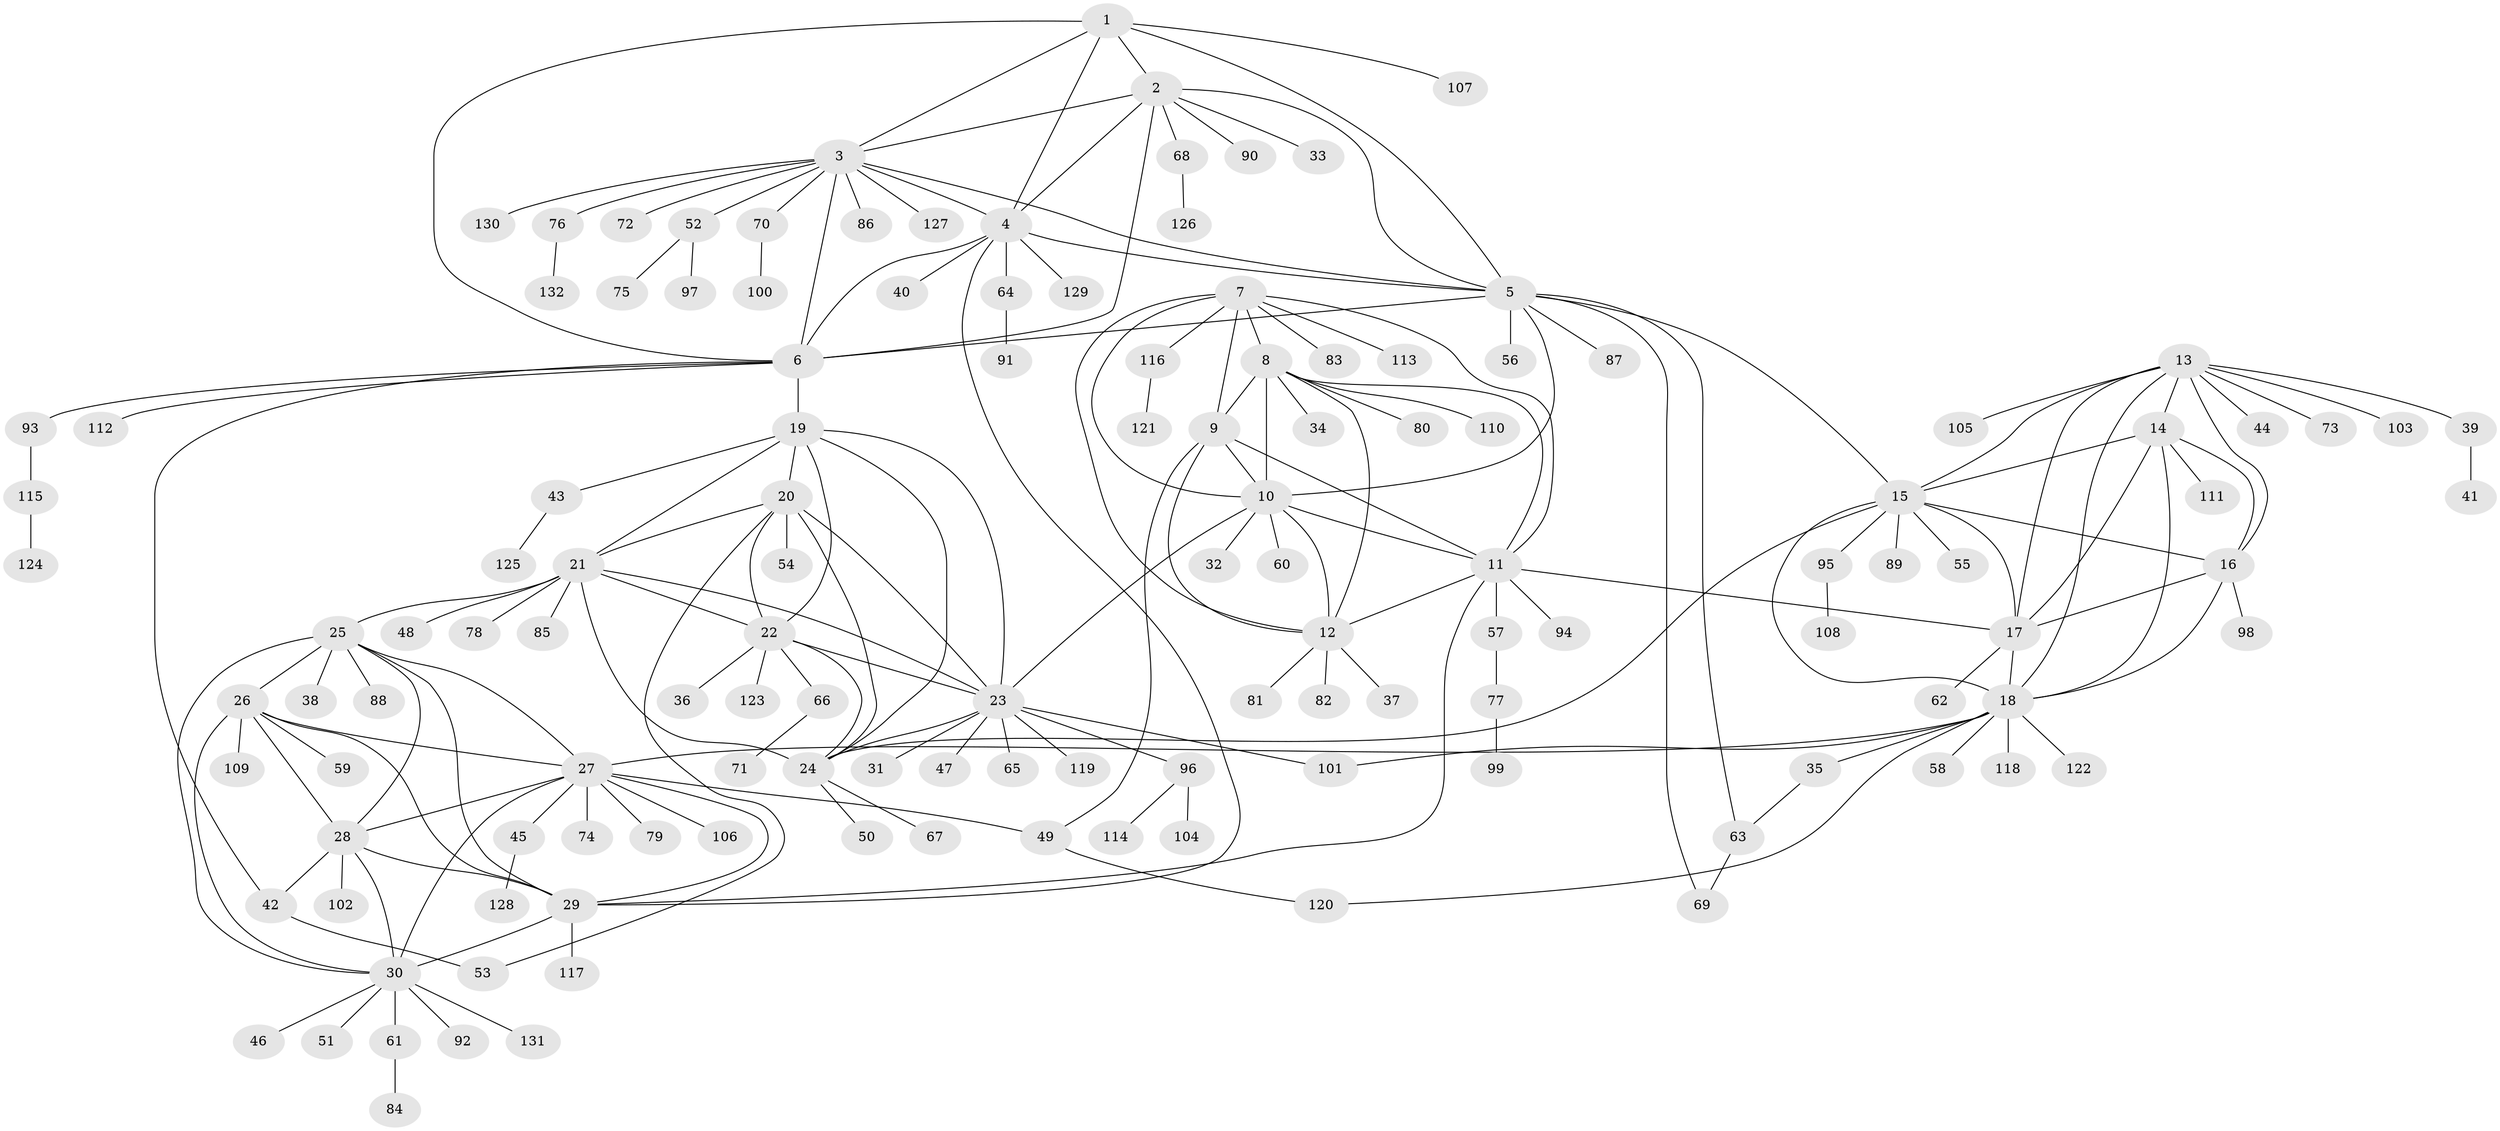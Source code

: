 // coarse degree distribution, {4: 0.020202020202020204, 6: 0.04040404040404041, 11: 0.020202020202020204, 13: 0.010101010101010102, 7: 0.04040404040404041, 9: 0.04040404040404041, 5: 0.020202020202020204, 8: 0.030303030303030304, 10: 0.020202020202020204, 1: 0.6262626262626263, 2: 0.10101010101010101, 3: 0.030303030303030304}
// Generated by graph-tools (version 1.1) at 2025/52/02/27/25 19:52:16]
// undirected, 132 vertices, 194 edges
graph export_dot {
graph [start="1"]
  node [color=gray90,style=filled];
  1;
  2;
  3;
  4;
  5;
  6;
  7;
  8;
  9;
  10;
  11;
  12;
  13;
  14;
  15;
  16;
  17;
  18;
  19;
  20;
  21;
  22;
  23;
  24;
  25;
  26;
  27;
  28;
  29;
  30;
  31;
  32;
  33;
  34;
  35;
  36;
  37;
  38;
  39;
  40;
  41;
  42;
  43;
  44;
  45;
  46;
  47;
  48;
  49;
  50;
  51;
  52;
  53;
  54;
  55;
  56;
  57;
  58;
  59;
  60;
  61;
  62;
  63;
  64;
  65;
  66;
  67;
  68;
  69;
  70;
  71;
  72;
  73;
  74;
  75;
  76;
  77;
  78;
  79;
  80;
  81;
  82;
  83;
  84;
  85;
  86;
  87;
  88;
  89;
  90;
  91;
  92;
  93;
  94;
  95;
  96;
  97;
  98;
  99;
  100;
  101;
  102;
  103;
  104;
  105;
  106;
  107;
  108;
  109;
  110;
  111;
  112;
  113;
  114;
  115;
  116;
  117;
  118;
  119;
  120;
  121;
  122;
  123;
  124;
  125;
  126;
  127;
  128;
  129;
  130;
  131;
  132;
  1 -- 2;
  1 -- 3;
  1 -- 4;
  1 -- 5;
  1 -- 6;
  1 -- 107;
  2 -- 3;
  2 -- 4;
  2 -- 5;
  2 -- 6;
  2 -- 33;
  2 -- 68;
  2 -- 90;
  3 -- 4;
  3 -- 5;
  3 -- 6;
  3 -- 52;
  3 -- 70;
  3 -- 72;
  3 -- 76;
  3 -- 86;
  3 -- 127;
  3 -- 130;
  4 -- 5;
  4 -- 6;
  4 -- 29;
  4 -- 40;
  4 -- 64;
  4 -- 129;
  5 -- 6;
  5 -- 10;
  5 -- 15;
  5 -- 56;
  5 -- 63;
  5 -- 69;
  5 -- 87;
  6 -- 19;
  6 -- 42;
  6 -- 93;
  6 -- 112;
  7 -- 8;
  7 -- 9;
  7 -- 10;
  7 -- 11;
  7 -- 12;
  7 -- 83;
  7 -- 113;
  7 -- 116;
  8 -- 9;
  8 -- 10;
  8 -- 11;
  8 -- 12;
  8 -- 34;
  8 -- 80;
  8 -- 110;
  9 -- 10;
  9 -- 11;
  9 -- 12;
  9 -- 49;
  10 -- 11;
  10 -- 12;
  10 -- 23;
  10 -- 32;
  10 -- 60;
  11 -- 12;
  11 -- 17;
  11 -- 29;
  11 -- 57;
  11 -- 94;
  12 -- 37;
  12 -- 81;
  12 -- 82;
  13 -- 14;
  13 -- 15;
  13 -- 16;
  13 -- 17;
  13 -- 18;
  13 -- 39;
  13 -- 44;
  13 -- 73;
  13 -- 103;
  13 -- 105;
  14 -- 15;
  14 -- 16;
  14 -- 17;
  14 -- 18;
  14 -- 111;
  15 -- 16;
  15 -- 17;
  15 -- 18;
  15 -- 24;
  15 -- 55;
  15 -- 89;
  15 -- 95;
  16 -- 17;
  16 -- 18;
  16 -- 98;
  17 -- 18;
  17 -- 62;
  18 -- 27;
  18 -- 35;
  18 -- 58;
  18 -- 101;
  18 -- 118;
  18 -- 120;
  18 -- 122;
  19 -- 20;
  19 -- 21;
  19 -- 22;
  19 -- 23;
  19 -- 24;
  19 -- 43;
  20 -- 21;
  20 -- 22;
  20 -- 23;
  20 -- 24;
  20 -- 53;
  20 -- 54;
  21 -- 22;
  21 -- 23;
  21 -- 24;
  21 -- 25;
  21 -- 48;
  21 -- 78;
  21 -- 85;
  22 -- 23;
  22 -- 24;
  22 -- 36;
  22 -- 66;
  22 -- 123;
  23 -- 24;
  23 -- 31;
  23 -- 47;
  23 -- 65;
  23 -- 96;
  23 -- 101;
  23 -- 119;
  24 -- 50;
  24 -- 67;
  25 -- 26;
  25 -- 27;
  25 -- 28;
  25 -- 29;
  25 -- 30;
  25 -- 38;
  25 -- 88;
  26 -- 27;
  26 -- 28;
  26 -- 29;
  26 -- 30;
  26 -- 59;
  26 -- 109;
  27 -- 28;
  27 -- 29;
  27 -- 30;
  27 -- 45;
  27 -- 49;
  27 -- 74;
  27 -- 79;
  27 -- 106;
  28 -- 29;
  28 -- 30;
  28 -- 42;
  28 -- 102;
  29 -- 30;
  29 -- 117;
  30 -- 46;
  30 -- 51;
  30 -- 61;
  30 -- 92;
  30 -- 131;
  35 -- 63;
  39 -- 41;
  42 -- 53;
  43 -- 125;
  45 -- 128;
  49 -- 120;
  52 -- 75;
  52 -- 97;
  57 -- 77;
  61 -- 84;
  63 -- 69;
  64 -- 91;
  66 -- 71;
  68 -- 126;
  70 -- 100;
  76 -- 132;
  77 -- 99;
  93 -- 115;
  95 -- 108;
  96 -- 104;
  96 -- 114;
  115 -- 124;
  116 -- 121;
}
